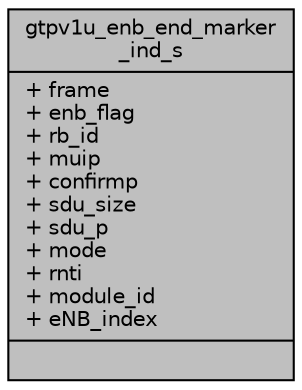 digraph "gtpv1u_enb_end_marker_ind_s"
{
 // LATEX_PDF_SIZE
  edge [fontname="Helvetica",fontsize="10",labelfontname="Helvetica",labelfontsize="10"];
  node [fontname="Helvetica",fontsize="10",shape=record];
  Node1 [label="{gtpv1u_enb_end_marker\l_ind_s\n|+ frame\l+ enb_flag\l+ rb_id\l+ muip\l+ confirmp\l+ sdu_size\l+ sdu_p\l+ mode\l+ rnti\l+ module_id\l+ eNB_index\l|}",height=0.2,width=0.4,color="black", fillcolor="grey75", style="filled", fontcolor="black",tooltip=" "];
}
